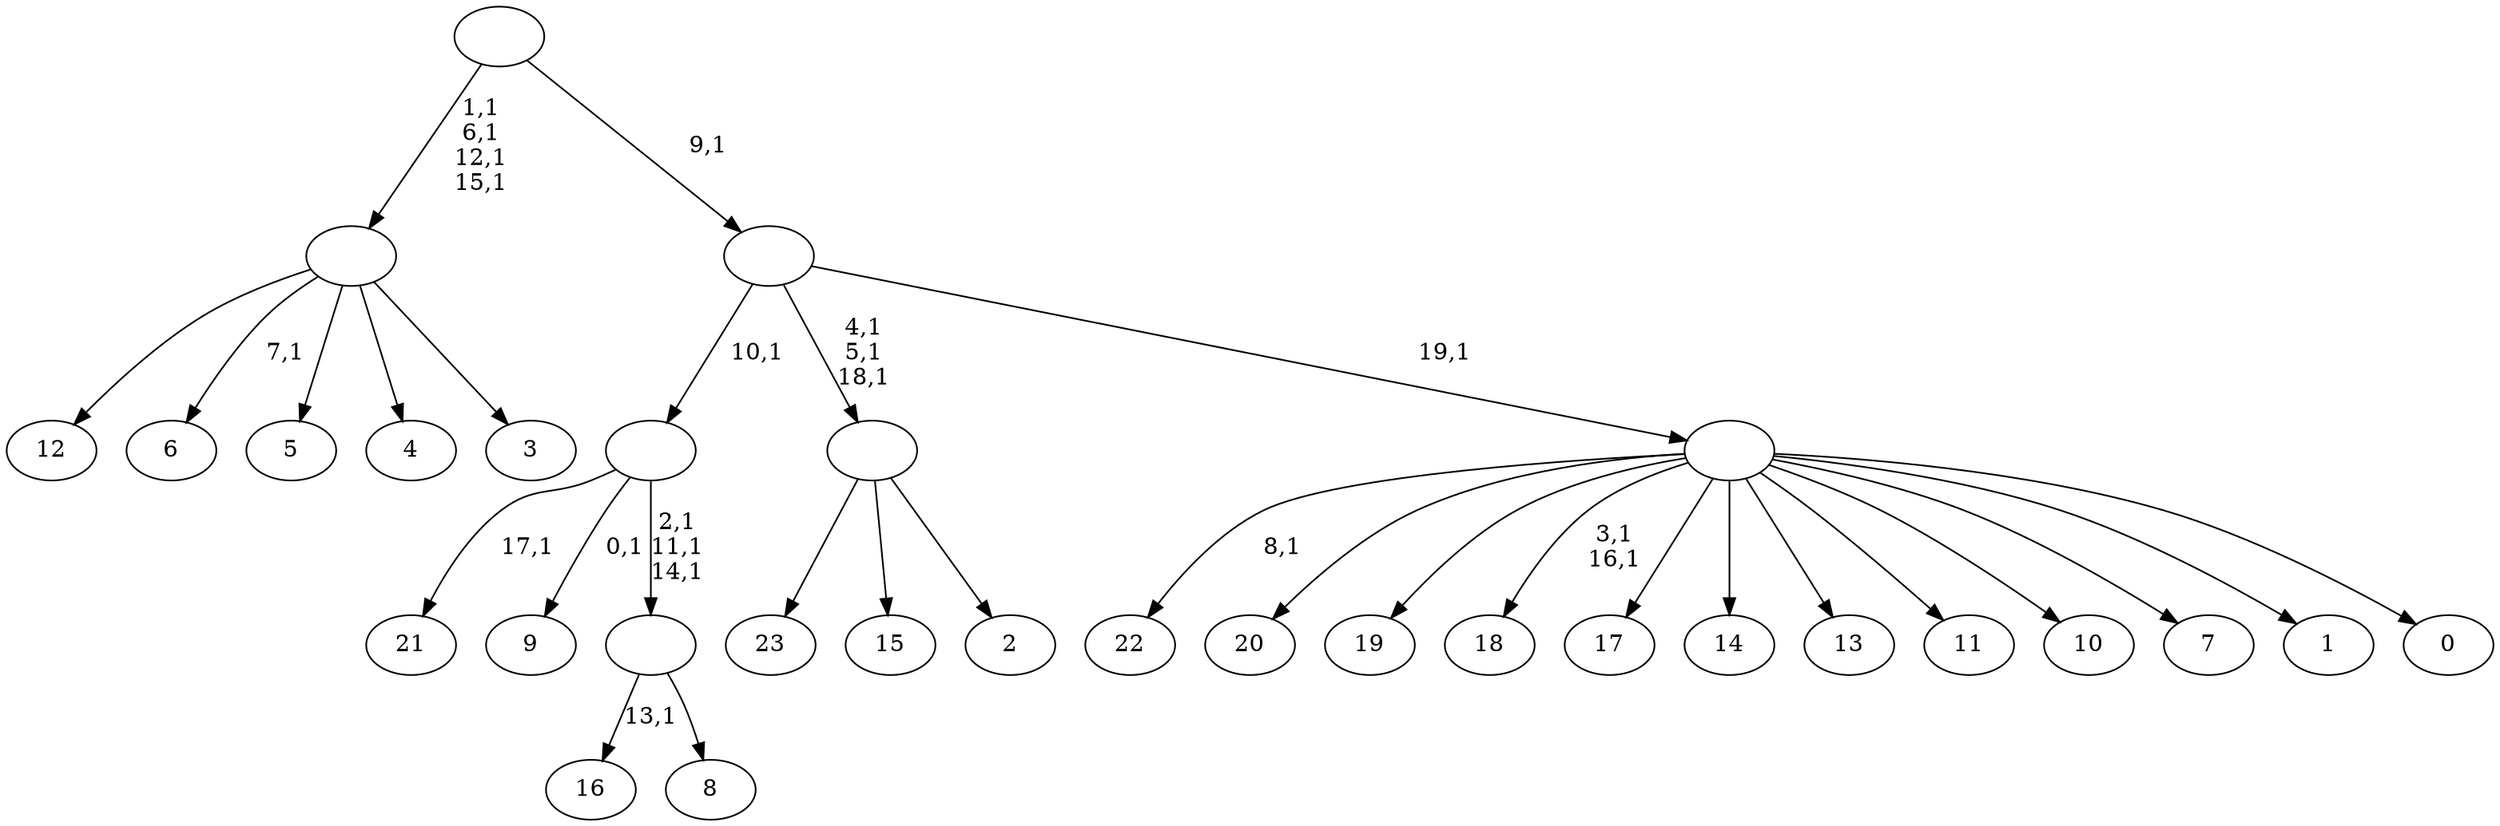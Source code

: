 digraph T {
	44 [label="23"]
	43 [label="22"]
	41 [label="21"]
	39 [label="20"]
	38 [label="19"]
	37 [label="18"]
	34 [label="17"]
	33 [label="16"]
	31 [label="15"]
	30 [label="14"]
	29 [label="13"]
	28 [label="12"]
	27 [label="11"]
	26 [label="10"]
	25 [label="9"]
	23 [label="8"]
	22 [label=""]
	19 [label=""]
	18 [label="7"]
	17 [label="6"]
	15 [label="5"]
	14 [label="4"]
	13 [label="3"]
	12 [label=""]
	8 [label="2"]
	7 [label=""]
	4 [label="1"]
	3 [label="0"]
	2 [label=""]
	1 [label=""]
	0 [label=""]
	22 -> 33 [label="13,1"]
	22 -> 23 [label=""]
	19 -> 22 [label="2,1\n11,1\n14,1"]
	19 -> 25 [label="0,1"]
	19 -> 41 [label="17,1"]
	12 -> 17 [label="7,1"]
	12 -> 28 [label=""]
	12 -> 15 [label=""]
	12 -> 14 [label=""]
	12 -> 13 [label=""]
	7 -> 44 [label=""]
	7 -> 31 [label=""]
	7 -> 8 [label=""]
	2 -> 37 [label="3,1\n16,1"]
	2 -> 43 [label="8,1"]
	2 -> 39 [label=""]
	2 -> 38 [label=""]
	2 -> 34 [label=""]
	2 -> 30 [label=""]
	2 -> 29 [label=""]
	2 -> 27 [label=""]
	2 -> 26 [label=""]
	2 -> 18 [label=""]
	2 -> 4 [label=""]
	2 -> 3 [label=""]
	1 -> 7 [label="4,1\n5,1\n18,1"]
	1 -> 19 [label="10,1"]
	1 -> 2 [label="19,1"]
	0 -> 12 [label="1,1\n6,1\n12,1\n15,1"]
	0 -> 1 [label="9,1"]
}
